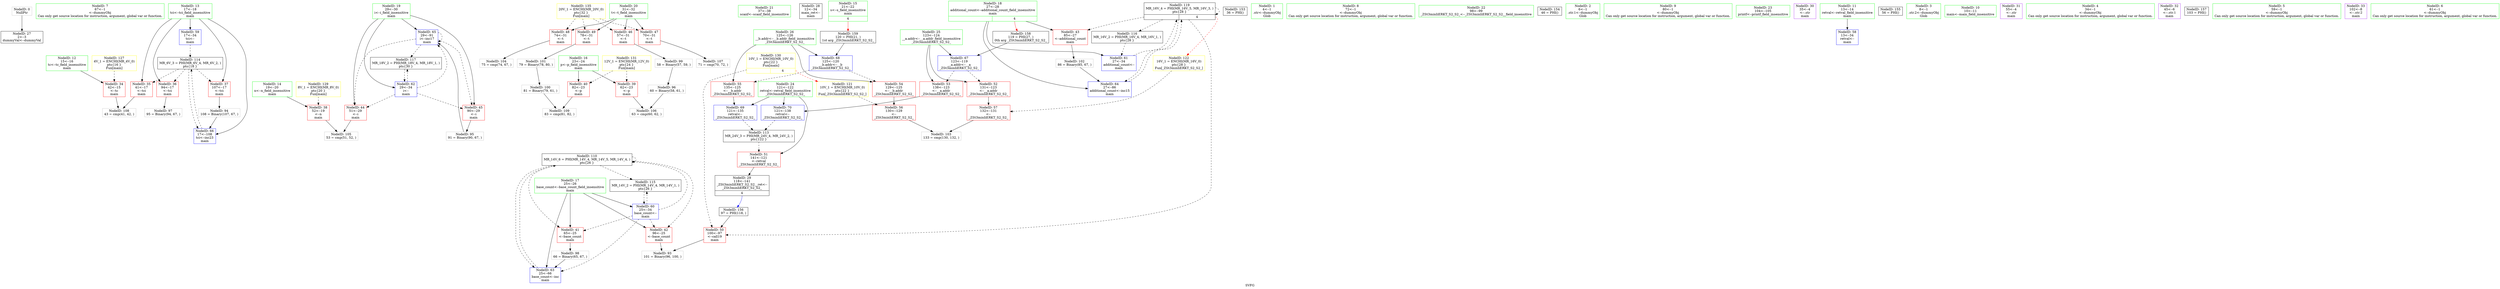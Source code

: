 digraph "SVFG" {
	label="SVFG";

	Node0x562e95513590 [shape=record,color=grey,label="{NodeID: 0\nNullPtr}"];
	Node0x562e95513590 -> Node0x562e95528e90[style=solid];
	Node0x562e95527f00 [shape=record,color=green,label="{NodeID: 7\n67\<--1\n\<--dummyObj\nCan only get source location for instruction, argument, global var or function.}"];
	Node0x562e9552a210 [shape=record,color=grey,label="{NodeID: 97\n95 = Binary(94, 67, )\n}"];
	Node0x562e95528370 [shape=record,color=green,label="{NodeID: 14\n19\<--20\nn\<--n_field_insensitive\nmain\n}"];
	Node0x562e95528370 -> Node0x562e955297b0[style=solid];
	Node0x562e9552f060 [shape=record,color=grey,label="{NodeID: 104\n75 = cmp(74, 67, )\n}"];
	Node0x562e95528920 [shape=record,color=green,label="{NodeID: 21\n37\<--38\nscanf\<--scanf_field_insensitive\n}"];
	Node0x562e95528f90 [shape=record,color=black,label="{NodeID: 28\n12\<--34\nmain_ret\<--\nmain\n}"];
	Node0x562e95529540 [shape=record,color=red,label="{NodeID: 35\n41\<--17\n\<--tci\nmain\n}"];
	Node0x562e95529540 -> Node0x562e9552f660[style=solid];
	Node0x562e95529af0 [shape=record,color=red,label="{NodeID: 42\n96\<--25\n\<--base_count\nmain\n}"];
	Node0x562e95529af0 -> Node0x562e9552d7d0[style=solid];
	Node0x562e9552b0c0 [shape=record,color=red,label="{NodeID: 49\n78\<--31\n\<--t\nmain\n}"];
	Node0x562e9552b0c0 -> Node0x562e9552ebe0[style=solid];
	Node0x562e9552b670 [shape=record,color=red,label="{NodeID: 56\n130\<--129\n\<--\n_ZSt3minIiERKT_S2_S2_\n}"];
	Node0x562e9552b670 -> Node0x562e9552eee0[style=solid];
	Node0x562e9552bc20 [shape=record,color=blue,label="{NodeID: 63\n25\<--66\nbase_count\<--inc\nmain\n}"];
	Node0x562e9552bc20 -> Node0x562e955331b0[style=dashed];
	Node0x562e9553fa30 [shape=record,color=black,label="{NodeID: 153\n36 = PHI()\n}"];
	Node0x562e9552c1d0 [shape=record,color=blue,label="{NodeID: 70\n121\<--138\nretval\<--\n_ZSt3minIiERKT_S2_S2_\n}"];
	Node0x562e9552c1d0 -> Node0x562e955340b0[style=dashed];
	Node0x562e95512330 [shape=record,color=green,label="{NodeID: 1\n4\<--1\n.str\<--dummyObj\nGlob }"];
	Node0x562e95527f90 [shape=record,color=green,label="{NodeID: 8\n72\<--1\n\<--dummyObj\nCan only get source location for instruction, argument, global var or function.}"];
	Node0x562e9552a390 [shape=record,color=grey,label="{NodeID: 98\n66 = Binary(65, 67, )\n}"];
	Node0x562e9552a390 -> Node0x562e9552bc20[style=solid];
	Node0x562e95528440 [shape=record,color=green,label="{NodeID: 15\n21\<--22\ns\<--s_field_insensitive\nmain\n|{<s0>4}}"];
	Node0x562e95528440:s0 -> Node0x562e95540710[style=solid,color=red];
	Node0x562e9552f1e0 [shape=record,color=grey,label="{NodeID: 105\n53 = cmp(51, 52, )\n}"];
	Node0x562e95528a20 [shape=record,color=green,label="{NodeID: 22\n98\<--99\n_ZSt3minIiERKT_S2_S2_\<--_ZSt3minIiERKT_S2_S2__field_insensitive\n}"];
	Node0x562e95529060 [shape=record,color=black,label="{NodeID: 29\n118\<--141\n_ZSt3minIiERKT_S2_S2__ret\<--\n_ZSt3minIiERKT_S2_S2_\n|{<s0>4}}"];
	Node0x562e95529060:s0 -> Node0x562e9553fd30[style=solid,color=blue];
	Node0x562e95535eb0 [shape=record,color=black,label="{NodeID: 119\nMR_16V_4 = PHI(MR_16V_5, MR_16V_3, )\npts\{28 \}\n|{|<s5>4}}"];
	Node0x562e95535eb0 -> Node0x562e95529bc0[style=dashed];
	Node0x562e95535eb0 -> Node0x562e9552b190[style=dashed];
	Node0x562e95535eb0 -> Node0x562e9552bcf0[style=dashed];
	Node0x562e95535eb0 -> Node0x562e95534fb0[style=dashed];
	Node0x562e95535eb0 -> Node0x562e95535eb0[style=dashed];
	Node0x562e95535eb0:s5 -> Node0x562e955373d0[style=dashed,color=red];
	Node0x562e95529610 [shape=record,color=red,label="{NodeID: 36\n94\<--17\n\<--tci\nmain\n}"];
	Node0x562e95529610 -> Node0x562e9552a210[style=solid];
	Node0x562e95529bc0 [shape=record,color=red,label="{NodeID: 43\n85\<--27\n\<--additional_count\nmain\n}"];
	Node0x562e95529bc0 -> Node0x562e9552ed60[style=solid];
	Node0x562e9552b190 [shape=record,color=red,label="{NodeID: 50\n100\<--97\n\<--call19\nmain\n}"];
	Node0x562e9552b190 -> Node0x562e9552d7d0[style=solid];
	Node0x562e9552b740 [shape=record,color=red,label="{NodeID: 57\n132\<--131\n\<--\n_ZSt3minIiERKT_S2_S2_\n}"];
	Node0x562e9552b740 -> Node0x562e9552eee0[style=solid];
	Node0x562e9552bcf0 [shape=record,color=blue,label="{NodeID: 64\n27\<--86\nadditional_count\<--inc15\nmain\n}"];
	Node0x562e9552bcf0 -> Node0x562e95535eb0[style=dashed];
	Node0x562e9553fb30 [shape=record,color=black,label="{NodeID: 154\n46 = PHI()\n}"];
	Node0x562e95527480 [shape=record,color=green,label="{NodeID: 2\n6\<--1\n.str.1\<--dummyObj\nGlob }"];
	Node0x562e95528020 [shape=record,color=green,label="{NodeID: 9\n80\<--1\n\<--dummyObj\nCan only get source location for instruction, argument, global var or function.}"];
	Node0x562e9552a510 [shape=record,color=grey,label="{NodeID: 99\n58 = Binary(57, 59, )\n}"];
	Node0x562e9552a510 -> Node0x562e9552a090[style=solid];
	Node0x562e95528510 [shape=record,color=green,label="{NodeID: 16\n23\<--24\np\<--p_field_insensitive\nmain\n}"];
	Node0x562e95528510 -> Node0x562e95529880[style=solid];
	Node0x562e95528510 -> Node0x562e95529950[style=solid];
	Node0x562e9552f360 [shape=record,color=grey,label="{NodeID: 106\n63 = cmp(60, 62, )\n}"];
	Node0x562e95528b20 [shape=record,color=green,label="{NodeID: 23\n104\<--105\nprintf\<--printf_field_insensitive\n}"];
	Node0x562e955340b0 [shape=record,color=black,label="{NodeID: 113\nMR_24V_3 = PHI(MR_24V_4, MR_24V_2, )\npts\{122 \}\n}"];
	Node0x562e955340b0 -> Node0x562e9552b260[style=dashed];
	Node0x562e95529130 [shape=record,color=purple,label="{NodeID: 30\n35\<--4\n\<--.str\nmain\n}"];
	Node0x562e955296e0 [shape=record,color=red,label="{NodeID: 37\n107\<--17\n\<--tci\nmain\n}"];
	Node0x562e955296e0 -> Node0x562e9552d950[style=solid];
	Node0x562e95537860 [shape=record,color=yellow,style=double,label="{NodeID: 127\n4V_1 = ENCHI(MR_4V_0)\npts\{16 \}\nFun[main]}"];
	Node0x562e95537860 -> Node0x562e95529470[style=dashed];
	Node0x562e95529c90 [shape=record,color=red,label="{NodeID: 44\n51\<--29\n\<--i\nmain\n}"];
	Node0x562e95529c90 -> Node0x562e9552f1e0[style=solid];
	Node0x562e9552b260 [shape=record,color=red,label="{NodeID: 51\n141\<--121\n\<--retval\n_ZSt3minIiERKT_S2_S2_\n}"];
	Node0x562e9552b260 -> Node0x562e95529060[style=solid];
	Node0x562e9552b810 [shape=record,color=blue,label="{NodeID: 58\n13\<--34\nretval\<--\nmain\n}"];
	Node0x562e9552bdc0 [shape=record,color=blue,label="{NodeID: 65\n29\<--91\ni\<--inc17\nmain\n}"];
	Node0x562e9552bdc0 -> Node0x562e95529c90[style=dashed];
	Node0x562e9552bdc0 -> Node0x562e95529d60[style=dashed];
	Node0x562e9552bdc0 -> Node0x562e9552bdc0[style=dashed];
	Node0x562e9552bdc0 -> Node0x562e955354b0[style=dashed];
	Node0x562e9553fc30 [shape=record,color=black,label="{NodeID: 155\n56 = PHI()\n}"];
	Node0x562e95527510 [shape=record,color=green,label="{NodeID: 3\n8\<--1\n.str.2\<--dummyObj\nGlob }"];
	Node0x562e9552d7d0 [shape=record,color=grey,label="{NodeID: 93\n101 = Binary(96, 100, )\n}"];
	Node0x562e955280b0 [shape=record,color=green,label="{NodeID: 10\n10\<--11\nmain\<--main_field_insensitive\n}"];
	Node0x562e9552a690 [shape=record,color=grey,label="{NodeID: 100\n81 = Binary(79, 61, )\n}"];
	Node0x562e9552a690 -> Node0x562e9552f7e0[style=solid];
	Node0x562e955285e0 [shape=record,color=green,label="{NodeID: 17\n25\<--26\nbase_count\<--base_count_field_insensitive\nmain\n}"];
	Node0x562e955285e0 -> Node0x562e95529a20[style=solid];
	Node0x562e955285e0 -> Node0x562e95529af0[style=solid];
	Node0x562e955285e0 -> Node0x562e9552b9b0[style=solid];
	Node0x562e955285e0 -> Node0x562e9552bc20[style=solid];
	Node0x562e9552f4e0 [shape=record,color=grey,label="{NodeID: 107\n71 = cmp(70, 72, )\n}"];
	Node0x562e95528c20 [shape=record,color=green,label="{NodeID: 24\n121\<--122\nretval\<--retval_field_insensitive\n_ZSt3minIiERKT_S2_S2_\n}"];
	Node0x562e95528c20 -> Node0x562e9552b260[style=solid];
	Node0x562e95528c20 -> Node0x562e9552c100[style=solid];
	Node0x562e95528c20 -> Node0x562e9552c1d0[style=solid];
	Node0x562e955345b0 [shape=record,color=black,label="{NodeID: 114\nMR_6V_3 = PHI(MR_6V_4, MR_6V_2, )\npts\{18 \}\n}"];
	Node0x562e955345b0 -> Node0x562e95529540[style=dashed];
	Node0x562e955345b0 -> Node0x562e95529610[style=dashed];
	Node0x562e955345b0 -> Node0x562e955296e0[style=dashed];
	Node0x562e955345b0 -> Node0x562e9552be90[style=dashed];
	Node0x562e95529200 [shape=record,color=purple,label="{NodeID: 31\n55\<--4\n\<--.str\nmain\n}"];
	Node0x562e955368b0 [shape=record,color=yellow,style=double,label="{NodeID: 121\n10V_1 = ENCHI(MR_10V_0)\npts\{22 \}\nFun[_ZSt3minIiERKT_S2_S2_]}"];
	Node0x562e955368b0 -> Node0x562e9552b670[style=dashed];
	Node0x562e955297b0 [shape=record,color=red,label="{NodeID: 38\n52\<--19\n\<--n\nmain\n}"];
	Node0x562e955297b0 -> Node0x562e9552f1e0[style=solid];
	Node0x562e95529d60 [shape=record,color=red,label="{NodeID: 45\n90\<--29\n\<--i\nmain\n}"];
	Node0x562e95529d60 -> Node0x562e9552dad0[style=solid];
	Node0x562e95537f90 [shape=record,color=yellow,style=double,label="{NodeID: 135\n20V_1 = ENCHI(MR_20V_0)\npts\{32 \}\nFun[main]}"];
	Node0x562e95537f90 -> Node0x562e95529e30[style=dashed];
	Node0x562e95537f90 -> Node0x562e95529f00[style=dashed];
	Node0x562e95537f90 -> Node0x562e9552aff0[style=dashed];
	Node0x562e95537f90 -> Node0x562e9552b0c0[style=dashed];
	Node0x562e9552b330 [shape=record,color=red,label="{NodeID: 52\n131\<--123\n\<--__a.addr\n_ZSt3minIiERKT_S2_S2_\n}"];
	Node0x562e9552b330 -> Node0x562e9552b740[style=solid];
	Node0x562e9552b8e0 [shape=record,color=blue,label="{NodeID: 59\n17\<--34\ntci\<--\nmain\n}"];
	Node0x562e9552b8e0 -> Node0x562e955345b0[style=dashed];
	Node0x562e9552be90 [shape=record,color=blue,label="{NodeID: 66\n17\<--108\ntci\<--inc23\nmain\n}"];
	Node0x562e9552be90 -> Node0x562e955345b0[style=dashed];
	Node0x562e9553fd30 [shape=record,color=black,label="{NodeID: 156\n97 = PHI(118, )\n}"];
	Node0x562e9553fd30 -> Node0x562e9552b190[style=solid];
	Node0x562e955275a0 [shape=record,color=green,label="{NodeID: 4\n34\<--1\n\<--dummyObj\nCan only get source location for instruction, argument, global var or function.}"];
	Node0x562e9552d950 [shape=record,color=grey,label="{NodeID: 94\n108 = Binary(107, 67, )\n}"];
	Node0x562e9552d950 -> Node0x562e9552be90[style=solid];
	Node0x562e95528140 [shape=record,color=green,label="{NodeID: 11\n13\<--14\nretval\<--retval_field_insensitive\nmain\n}"];
	Node0x562e95528140 -> Node0x562e9552b810[style=solid];
	Node0x562e9552ebe0 [shape=record,color=grey,label="{NodeID: 101\n79 = Binary(78, 80, )\n}"];
	Node0x562e9552ebe0 -> Node0x562e9552a690[style=solid];
	Node0x562e955286b0 [shape=record,color=green,label="{NodeID: 18\n27\<--28\nadditional_count\<--additional_count_field_insensitive\nmain\n|{|<s3>4}}"];
	Node0x562e955286b0 -> Node0x562e95529bc0[style=solid];
	Node0x562e955286b0 -> Node0x562e9552ba80[style=solid];
	Node0x562e955286b0 -> Node0x562e9552bcf0[style=solid];
	Node0x562e955286b0:s3 -> Node0x562e955405e0[style=solid,color=red];
	Node0x562e9552f660 [shape=record,color=grey,label="{NodeID: 108\n43 = cmp(41, 42, )\n}"];
	Node0x562e95528cf0 [shape=record,color=green,label="{NodeID: 25\n123\<--124\n__a.addr\<--__a.addr_field_insensitive\n_ZSt3minIiERKT_S2_S2_\n}"];
	Node0x562e95528cf0 -> Node0x562e9552b330[style=solid];
	Node0x562e95528cf0 -> Node0x562e9552b400[style=solid];
	Node0x562e95528cf0 -> Node0x562e9552bf60[style=solid];
	Node0x562e95534ab0 [shape=record,color=black,label="{NodeID: 115\nMR_14V_2 = PHI(MR_14V_4, MR_14V_1, )\npts\{26 \}\n}"];
	Node0x562e95534ab0 -> Node0x562e9552b9b0[style=dashed];
	Node0x562e955292d0 [shape=record,color=purple,label="{NodeID: 32\n45\<--6\n\<--.str.1\nmain\n}"];
	Node0x562e955373d0 [shape=record,color=yellow,style=double,label="{NodeID: 122\n16V_1 = ENCHI(MR_16V_0)\npts\{28 \}\nFun[_ZSt3minIiERKT_S2_S2_]}"];
	Node0x562e955373d0 -> Node0x562e9552b740[style=dashed];
	Node0x562e95529880 [shape=record,color=red,label="{NodeID: 39\n62\<--23\n\<--p\nmain\n}"];
	Node0x562e95529880 -> Node0x562e9552f360[style=solid];
	Node0x562e95537a50 [shape=record,color=yellow,style=double,label="{NodeID: 129\n8V_1 = ENCHI(MR_8V_0)\npts\{20 \}\nFun[main]}"];
	Node0x562e95537a50 -> Node0x562e955297b0[style=dashed];
	Node0x562e95529e30 [shape=record,color=red,label="{NodeID: 46\n57\<--31\n\<--t\nmain\n}"];
	Node0x562e95529e30 -> Node0x562e9552a510[style=solid];
	Node0x562e9552b400 [shape=record,color=red,label="{NodeID: 53\n138\<--123\n\<--__a.addr\n_ZSt3minIiERKT_S2_S2_\n}"];
	Node0x562e9552b400 -> Node0x562e9552c1d0[style=solid];
	Node0x562e9552b9b0 [shape=record,color=blue,label="{NodeID: 60\n25\<--34\nbase_count\<--\nmain\n}"];
	Node0x562e9552b9b0 -> Node0x562e95529a20[style=dashed];
	Node0x562e9552b9b0 -> Node0x562e95529af0[style=dashed];
	Node0x562e9552b9b0 -> Node0x562e9552bc20[style=dashed];
	Node0x562e9552b9b0 -> Node0x562e955331b0[style=dashed];
	Node0x562e9552b9b0 -> Node0x562e95534ab0[style=dashed];
	Node0x562e9552bf60 [shape=record,color=blue,label="{NodeID: 67\n123\<--119\n__a.addr\<--__a\n_ZSt3minIiERKT_S2_S2_\n}"];
	Node0x562e9552bf60 -> Node0x562e9552b330[style=dashed];
	Node0x562e9552bf60 -> Node0x562e9552b400[style=dashed];
	Node0x562e95540510 [shape=record,color=black,label="{NodeID: 157\n103 = PHI()\n}"];
	Node0x562e95527630 [shape=record,color=green,label="{NodeID: 5\n59\<--1\n\<--dummyObj\nCan only get source location for instruction, argument, global var or function.}"];
	Node0x562e9552dad0 [shape=record,color=grey,label="{NodeID: 95\n91 = Binary(90, 67, )\n}"];
	Node0x562e9552dad0 -> Node0x562e9552bdc0[style=solid];
	Node0x562e955281d0 [shape=record,color=green,label="{NodeID: 12\n15\<--16\ntc\<--tc_field_insensitive\nmain\n}"];
	Node0x562e955281d0 -> Node0x562e95529470[style=solid];
	Node0x562e9552ed60 [shape=record,color=grey,label="{NodeID: 102\n86 = Binary(85, 67, )\n}"];
	Node0x562e9552ed60 -> Node0x562e9552bcf0[style=solid];
	Node0x562e95528780 [shape=record,color=green,label="{NodeID: 19\n29\<--30\ni\<--i_field_insensitive\nmain\n}"];
	Node0x562e95528780 -> Node0x562e95529c90[style=solid];
	Node0x562e95528780 -> Node0x562e95529d60[style=solid];
	Node0x562e95528780 -> Node0x562e9552bb50[style=solid];
	Node0x562e95528780 -> Node0x562e9552bdc0[style=solid];
	Node0x562e9552f7e0 [shape=record,color=grey,label="{NodeID: 109\n83 = cmp(81, 82, )\n}"];
	Node0x562e95528dc0 [shape=record,color=green,label="{NodeID: 26\n125\<--126\n__b.addr\<--__b.addr_field_insensitive\n_ZSt3minIiERKT_S2_S2_\n}"];
	Node0x562e95528dc0 -> Node0x562e9552b4d0[style=solid];
	Node0x562e95528dc0 -> Node0x562e9552b5a0[style=solid];
	Node0x562e95528dc0 -> Node0x562e9552c030[style=solid];
	Node0x562e95534fb0 [shape=record,color=black,label="{NodeID: 116\nMR_16V_2 = PHI(MR_16V_4, MR_16V_1, )\npts\{28 \}\n}"];
	Node0x562e95534fb0 -> Node0x562e9552ba80[style=dashed];
	Node0x562e955293a0 [shape=record,color=purple,label="{NodeID: 33\n102\<--8\n\<--.str.2\nmain\n}"];
	Node0x562e95529950 [shape=record,color=red,label="{NodeID: 40\n82\<--23\n\<--p\nmain\n}"];
	Node0x562e95529950 -> Node0x562e9552f7e0[style=solid];
	Node0x562e95537b30 [shape=record,color=yellow,style=double,label="{NodeID: 130\n10V_1 = ENCHI(MR_10V_0)\npts\{22 \}\nFun[main]|{|<s1>4}}"];
	Node0x562e95537b30 -> Node0x562e9552b190[style=dashed];
	Node0x562e95537b30:s1 -> Node0x562e955368b0[style=dashed,color=red];
	Node0x562e95529f00 [shape=record,color=red,label="{NodeID: 47\n70\<--31\n\<--t\nmain\n}"];
	Node0x562e95529f00 -> Node0x562e9552f4e0[style=solid];
	Node0x562e9552b4d0 [shape=record,color=red,label="{NodeID: 54\n129\<--125\n\<--__b.addr\n_ZSt3minIiERKT_S2_S2_\n}"];
	Node0x562e9552b4d0 -> Node0x562e9552b670[style=solid];
	Node0x562e9552ba80 [shape=record,color=blue,label="{NodeID: 61\n27\<--34\nadditional_count\<--\nmain\n}"];
	Node0x562e9552ba80 -> Node0x562e95535eb0[style=dashed];
	Node0x562e9552c030 [shape=record,color=blue,label="{NodeID: 68\n125\<--120\n__b.addr\<--__b\n_ZSt3minIiERKT_S2_S2_\n}"];
	Node0x562e9552c030 -> Node0x562e9552b4d0[style=dashed];
	Node0x562e9552c030 -> Node0x562e9552b5a0[style=dashed];
	Node0x562e955405e0 [shape=record,color=black,label="{NodeID: 158\n119 = PHI(27, )\n0th arg _ZSt3minIiERKT_S2_S2_ }"];
	Node0x562e955405e0 -> Node0x562e9552bf60[style=solid];
	Node0x562e95527e70 [shape=record,color=green,label="{NodeID: 6\n61\<--1\n\<--dummyObj\nCan only get source location for instruction, argument, global var or function.}"];
	Node0x562e9552a090 [shape=record,color=grey,label="{NodeID: 96\n60 = Binary(58, 61, )\n}"];
	Node0x562e9552a090 -> Node0x562e9552f360[style=solid];
	Node0x562e955282a0 [shape=record,color=green,label="{NodeID: 13\n17\<--18\ntci\<--tci_field_insensitive\nmain\n}"];
	Node0x562e955282a0 -> Node0x562e95529540[style=solid];
	Node0x562e955282a0 -> Node0x562e95529610[style=solid];
	Node0x562e955282a0 -> Node0x562e955296e0[style=solid];
	Node0x562e955282a0 -> Node0x562e9552b8e0[style=solid];
	Node0x562e955282a0 -> Node0x562e9552be90[style=solid];
	Node0x562e9552eee0 [shape=record,color=grey,label="{NodeID: 103\n133 = cmp(130, 132, )\n}"];
	Node0x562e95528850 [shape=record,color=green,label="{NodeID: 20\n31\<--32\nt\<--t_field_insensitive\nmain\n}"];
	Node0x562e95528850 -> Node0x562e95529e30[style=solid];
	Node0x562e95528850 -> Node0x562e95529f00[style=solid];
	Node0x562e95528850 -> Node0x562e9552aff0[style=solid];
	Node0x562e95528850 -> Node0x562e9552b0c0[style=solid];
	Node0x562e955331b0 [shape=record,color=black,label="{NodeID: 110\nMR_14V_6 = PHI(MR_14V_4, MR_14V_5, MR_14V_4, )\npts\{26 \}\n}"];
	Node0x562e955331b0 -> Node0x562e95529a20[style=dashed];
	Node0x562e955331b0 -> Node0x562e95529af0[style=dashed];
	Node0x562e955331b0 -> Node0x562e9552bc20[style=dashed];
	Node0x562e955331b0 -> Node0x562e955331b0[style=dashed];
	Node0x562e955331b0 -> Node0x562e95534ab0[style=dashed];
	Node0x562e95528e90 [shape=record,color=black,label="{NodeID: 27\n2\<--3\ndummyVal\<--dummyVal\n}"];
	Node0x562e955354b0 [shape=record,color=black,label="{NodeID: 117\nMR_18V_2 = PHI(MR_18V_4, MR_18V_1, )\npts\{30 \}\n}"];
	Node0x562e955354b0 -> Node0x562e9552bb50[style=dashed];
	Node0x562e95529470 [shape=record,color=red,label="{NodeID: 34\n42\<--15\n\<--tc\nmain\n}"];
	Node0x562e95529470 -> Node0x562e9552f660[style=solid];
	Node0x562e95529a20 [shape=record,color=red,label="{NodeID: 41\n65\<--25\n\<--base_count\nmain\n}"];
	Node0x562e95529a20 -> Node0x562e9552a390[style=solid];
	Node0x562e95537c10 [shape=record,color=yellow,style=double,label="{NodeID: 131\n12V_1 = ENCHI(MR_12V_0)\npts\{24 \}\nFun[main]}"];
	Node0x562e95537c10 -> Node0x562e95529880[style=dashed];
	Node0x562e95537c10 -> Node0x562e95529950[style=dashed];
	Node0x562e9552aff0 [shape=record,color=red,label="{NodeID: 48\n74\<--31\n\<--t\nmain\n}"];
	Node0x562e9552aff0 -> Node0x562e9552f060[style=solid];
	Node0x562e9552b5a0 [shape=record,color=red,label="{NodeID: 55\n135\<--125\n\<--__b.addr\n_ZSt3minIiERKT_S2_S2_\n}"];
	Node0x562e9552b5a0 -> Node0x562e9552c100[style=solid];
	Node0x562e9552bb50 [shape=record,color=blue,label="{NodeID: 62\n29\<--34\ni\<--\nmain\n}"];
	Node0x562e9552bb50 -> Node0x562e95529c90[style=dashed];
	Node0x562e9552bb50 -> Node0x562e95529d60[style=dashed];
	Node0x562e9552bb50 -> Node0x562e9552bdc0[style=dashed];
	Node0x562e9552bb50 -> Node0x562e955354b0[style=dashed];
	Node0x562e9552c100 [shape=record,color=blue,label="{NodeID: 69\n121\<--135\nretval\<--\n_ZSt3minIiERKT_S2_S2_\n}"];
	Node0x562e9552c100 -> Node0x562e955340b0[style=dashed];
	Node0x562e95540710 [shape=record,color=black,label="{NodeID: 159\n120 = PHI(21, )\n1st arg _ZSt3minIiERKT_S2_S2_ }"];
	Node0x562e95540710 -> Node0x562e9552c030[style=solid];
}
